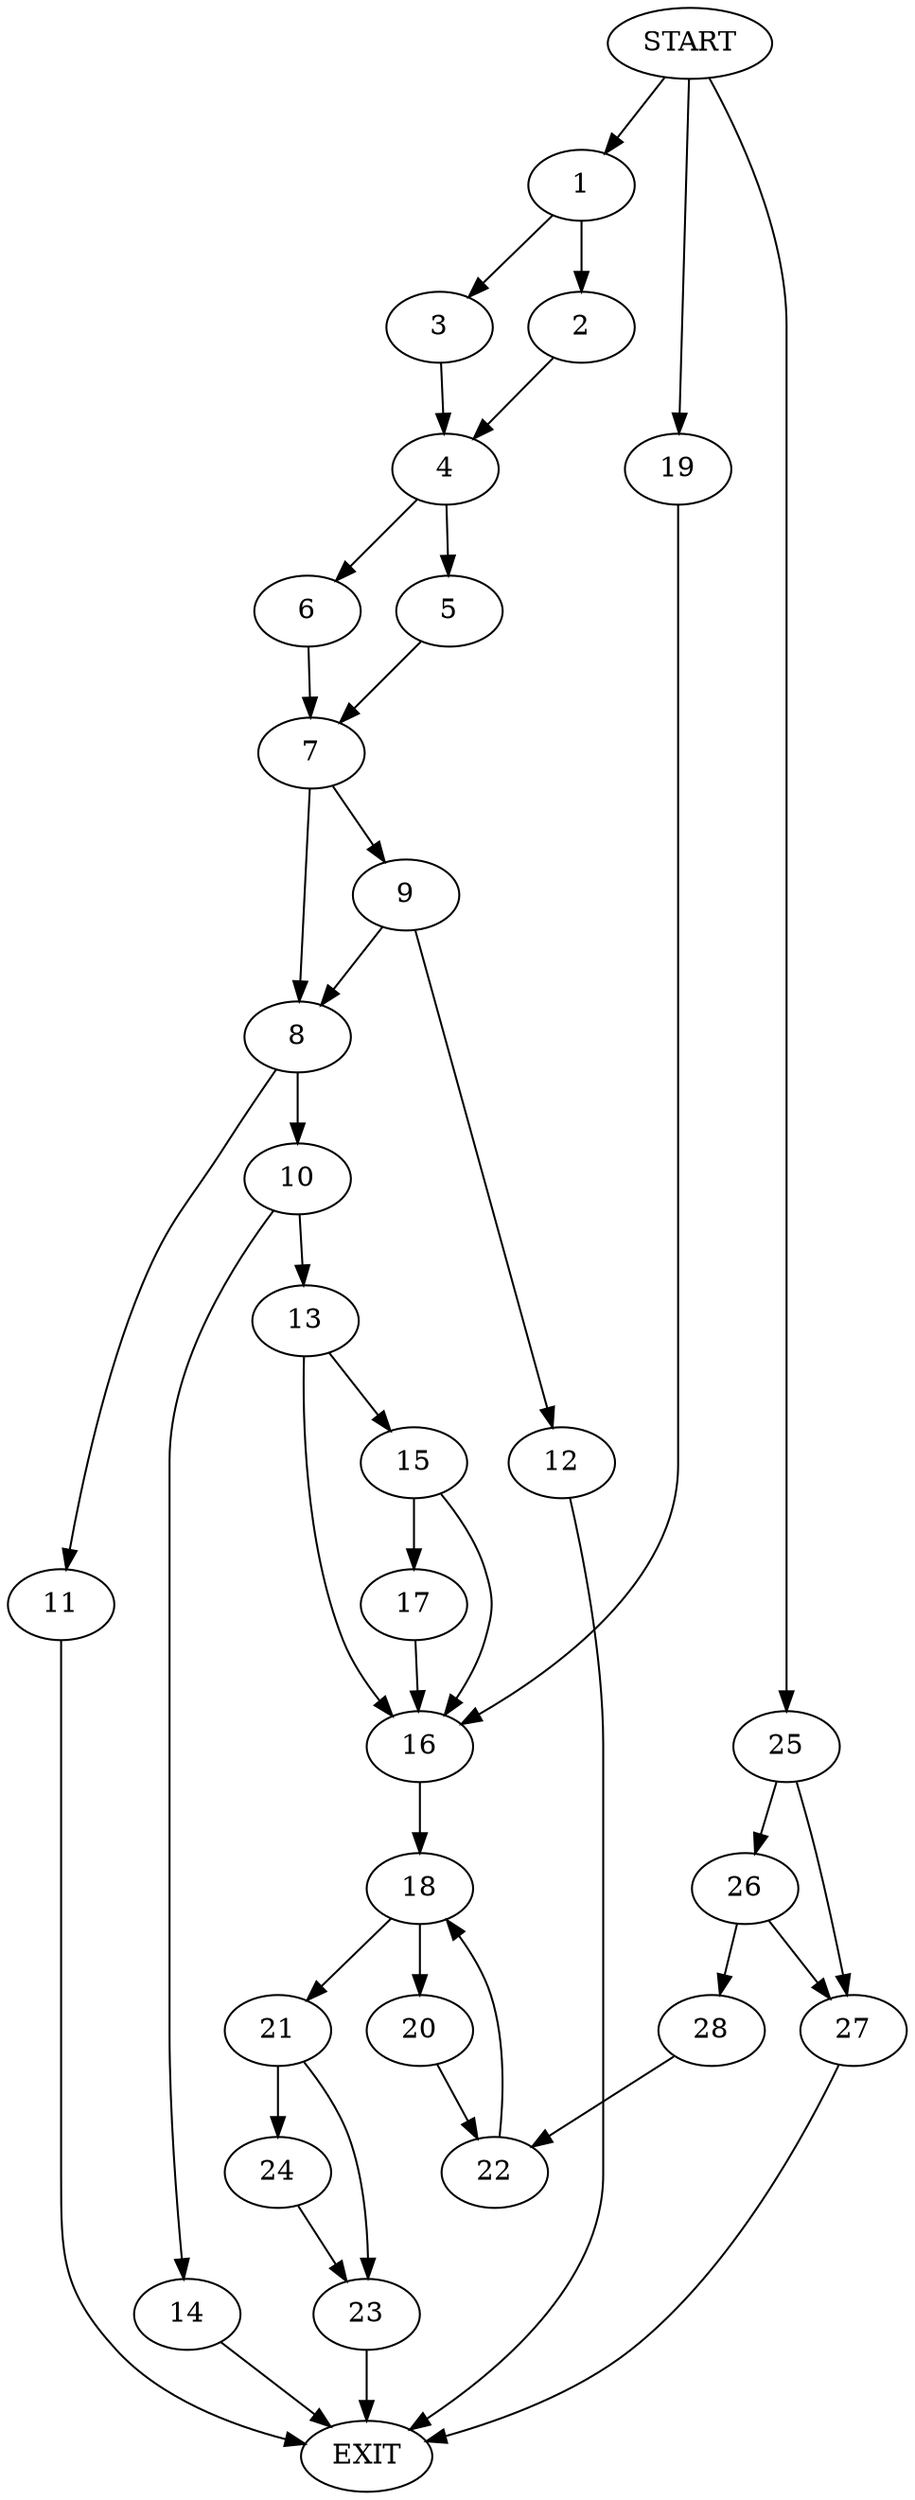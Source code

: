 digraph {
0 [label="START"]
29 [label="EXIT"]
0 -> 1
1 -> 2
1 -> 3
3 -> 4
2 -> 4
4 -> 5
4 -> 6
5 -> 7
6 -> 7
7 -> 8
7 -> 9
8 -> 10
8 -> 11
9 -> 8
9 -> 12
12 -> 29
11 -> 29
10 -> 13
10 -> 14
13 -> 15
13 -> 16
14 -> 29
15 -> 17
15 -> 16
16 -> 18
17 -> 16
0 -> 19
19 -> 16
18 -> 20
18 -> 21
20 -> 22
21 -> 23
21 -> 24
22 -> 18
0 -> 25
25 -> 26
25 -> 27
27 -> 29
26 -> 28
26 -> 27
28 -> 22
24 -> 23
23 -> 29
}
